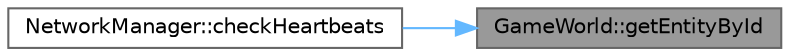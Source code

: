 digraph "GameWorld::getEntityById"
{
 // LATEX_PDF_SIZE
  bgcolor="transparent";
  edge [fontname=Helvetica,fontsize=10,labelfontname=Helvetica,labelfontsize=10];
  node [fontname=Helvetica,fontsize=10,shape=box,height=0.2,width=0.4];
  rankdir="RL";
  Node1 [id="Node000001",label="GameWorld::getEntityById",height=0.2,width=0.4,color="gray40", fillcolor="grey60", style="filled", fontcolor="black",tooltip="Retrieves an entity by its unique ID."];
  Node1 -> Node2 [id="edge1_Node000001_Node000002",dir="back",color="steelblue1",style="solid",tooltip=" "];
  Node2 [id="Node000002",label="NetworkManager::checkHeartbeats",height=0.2,width=0.4,color="grey40", fillcolor="white", style="filled",URL="$classNetworkManager.html#afd4ea8a9da6b609f00abace2e40767f9",tooltip="Checks the heartbeat of each client and removes timed-out clients."];
}
